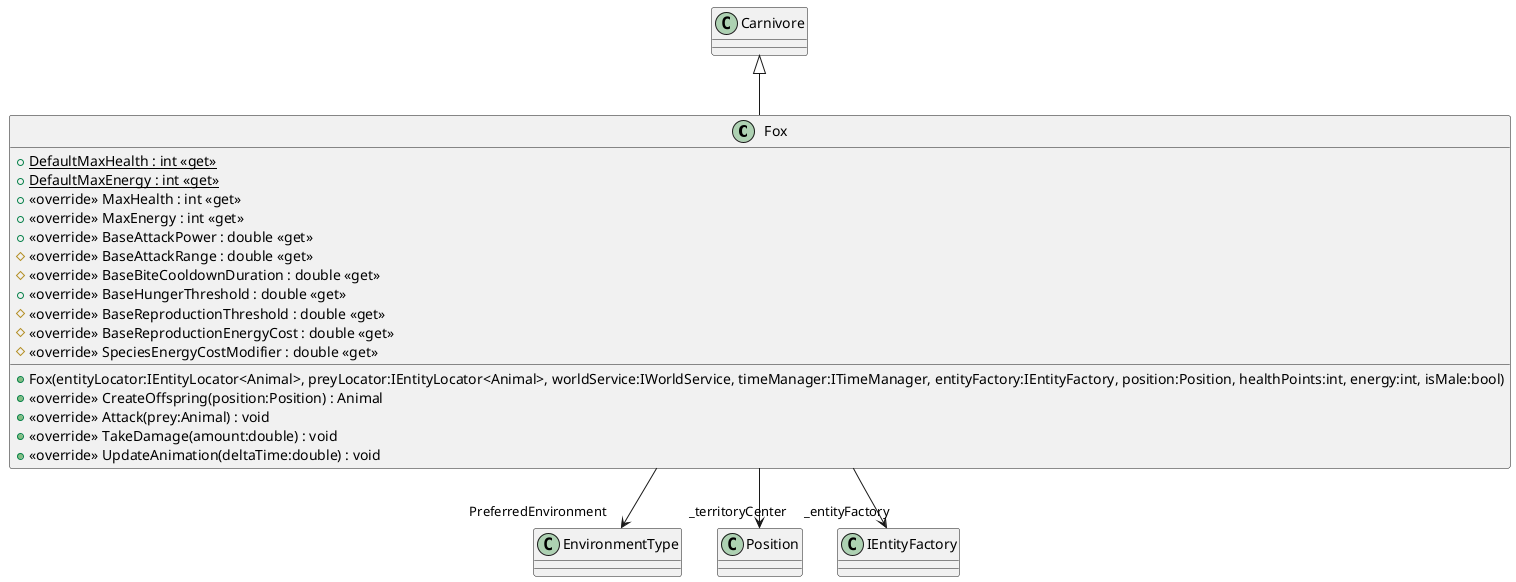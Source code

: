 @startuml
class Fox {
    + {static} DefaultMaxHealth : int <<get>>
    + {static} DefaultMaxEnergy : int <<get>>
    + <<override>> MaxHealth : int <<get>>
    + <<override>> MaxEnergy : int <<get>>
    + <<override>> BaseAttackPower : double <<get>>
    # <<override>> BaseAttackRange : double <<get>>
    # <<override>> BaseBiteCooldownDuration : double <<get>>
    + <<override>> BaseHungerThreshold : double <<get>>
    # <<override>> BaseReproductionThreshold : double <<get>>
    # <<override>> BaseReproductionEnergyCost : double <<get>>
    # <<override>> SpeciesEnergyCostModifier : double <<get>>
    + Fox(entityLocator:IEntityLocator<Animal>, preyLocator:IEntityLocator<Animal>, worldService:IWorldService, timeManager:ITimeManager, entityFactory:IEntityFactory, position:Position, healthPoints:int, energy:int, isMale:bool)
    + <<override>> CreateOffspring(position:Position) : Animal
    + <<override>> Attack(prey:Animal) : void
    + <<override>> TakeDamage(amount:double) : void
    + <<override>> UpdateAnimation(deltaTime:double) : void
}
Carnivore <|-- Fox
Fox --> "PreferredEnvironment" EnvironmentType
Fox --> "_territoryCenter" Position
Fox --> "_entityFactory" IEntityFactory
@enduml
